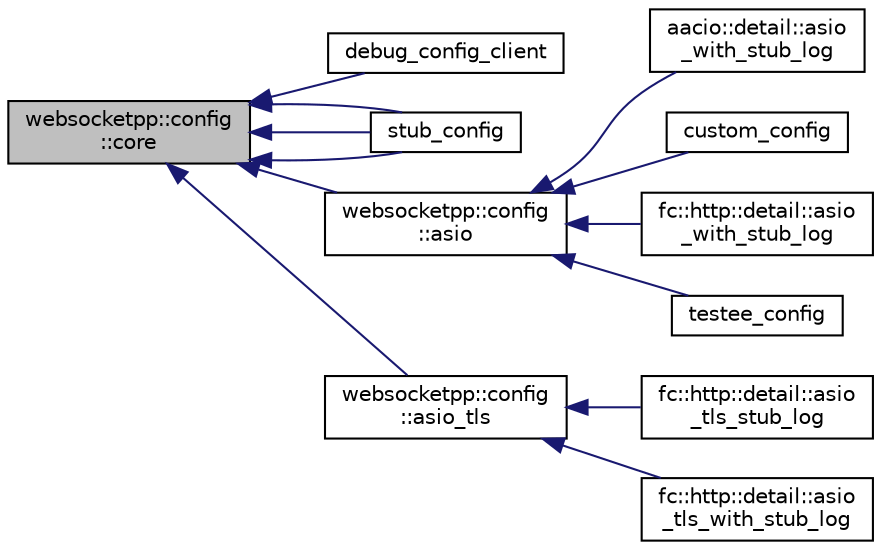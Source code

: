 digraph "websocketpp::config::core"
{
  edge [fontname="Helvetica",fontsize="10",labelfontname="Helvetica",labelfontsize="10"];
  node [fontname="Helvetica",fontsize="10",shape=record];
  rankdir="LR";
  Node0 [label="websocketpp::config\l::core",height=0.2,width=0.4,color="black", fillcolor="grey75", style="filled", fontcolor="black"];
  Node0 -> Node1 [dir="back",color="midnightblue",fontsize="10",style="solid"];
  Node1 [label="debug_config_client",height=0.2,width=0.4,color="black", fillcolor="white", style="filled",URL="$structdebug__config__client.html"];
  Node0 -> Node2 [dir="back",color="midnightblue",fontsize="10",style="solid"];
  Node2 [label="stub_config",height=0.2,width=0.4,color="black", fillcolor="white", style="filled",URL="$structstub__config.html"];
  Node0 -> Node2 [dir="back",color="midnightblue",fontsize="10",style="solid"];
  Node0 -> Node2 [dir="back",color="midnightblue",fontsize="10",style="solid"];
  Node0 -> Node3 [dir="back",color="midnightblue",fontsize="10",style="solid"];
  Node3 [label="websocketpp::config\l::asio",height=0.2,width=0.4,color="black", fillcolor="white", style="filled",URL="$structwebsocketpp_1_1config_1_1asio.html",tooltip="Server config with asio transport and TLS disabled. "];
  Node3 -> Node4 [dir="back",color="midnightblue",fontsize="10",style="solid"];
  Node4 [label="aacio::detail::asio\l_with_stub_log",height=0.2,width=0.4,color="black", fillcolor="white", style="filled",URL="$structaacio_1_1detail_1_1asio__with__stub__log.html"];
  Node3 -> Node5 [dir="back",color="midnightblue",fontsize="10",style="solid"];
  Node5 [label="custom_config",height=0.2,width=0.4,color="black", fillcolor="white", style="filled",URL="$structcustom__config.html"];
  Node3 -> Node6 [dir="back",color="midnightblue",fontsize="10",style="solid"];
  Node6 [label="fc::http::detail::asio\l_with_stub_log",height=0.2,width=0.4,color="black", fillcolor="white", style="filled",URL="$structfc_1_1http_1_1detail_1_1asio__with__stub__log.html"];
  Node3 -> Node7 [dir="back",color="midnightblue",fontsize="10",style="solid"];
  Node7 [label="testee_config",height=0.2,width=0.4,color="black", fillcolor="white", style="filled",URL="$structtestee__config.html"];
  Node0 -> Node8 [dir="back",color="midnightblue",fontsize="10",style="solid"];
  Node8 [label="websocketpp::config\l::asio_tls",height=0.2,width=0.4,color="black", fillcolor="white", style="filled",URL="$structwebsocketpp_1_1config_1_1asio__tls.html",tooltip="Server config with asio transport and TLS enabled. "];
  Node8 -> Node9 [dir="back",color="midnightblue",fontsize="10",style="solid"];
  Node9 [label="fc::http::detail::asio\l_tls_stub_log",height=0.2,width=0.4,color="black", fillcolor="white", style="filled",URL="$structfc_1_1http_1_1detail_1_1asio__tls__stub__log.html"];
  Node8 -> Node10 [dir="back",color="midnightblue",fontsize="10",style="solid"];
  Node10 [label="fc::http::detail::asio\l_tls_with_stub_log",height=0.2,width=0.4,color="black", fillcolor="white", style="filled",URL="$structfc_1_1http_1_1detail_1_1asio__tls__with__stub__log.html"];
}
